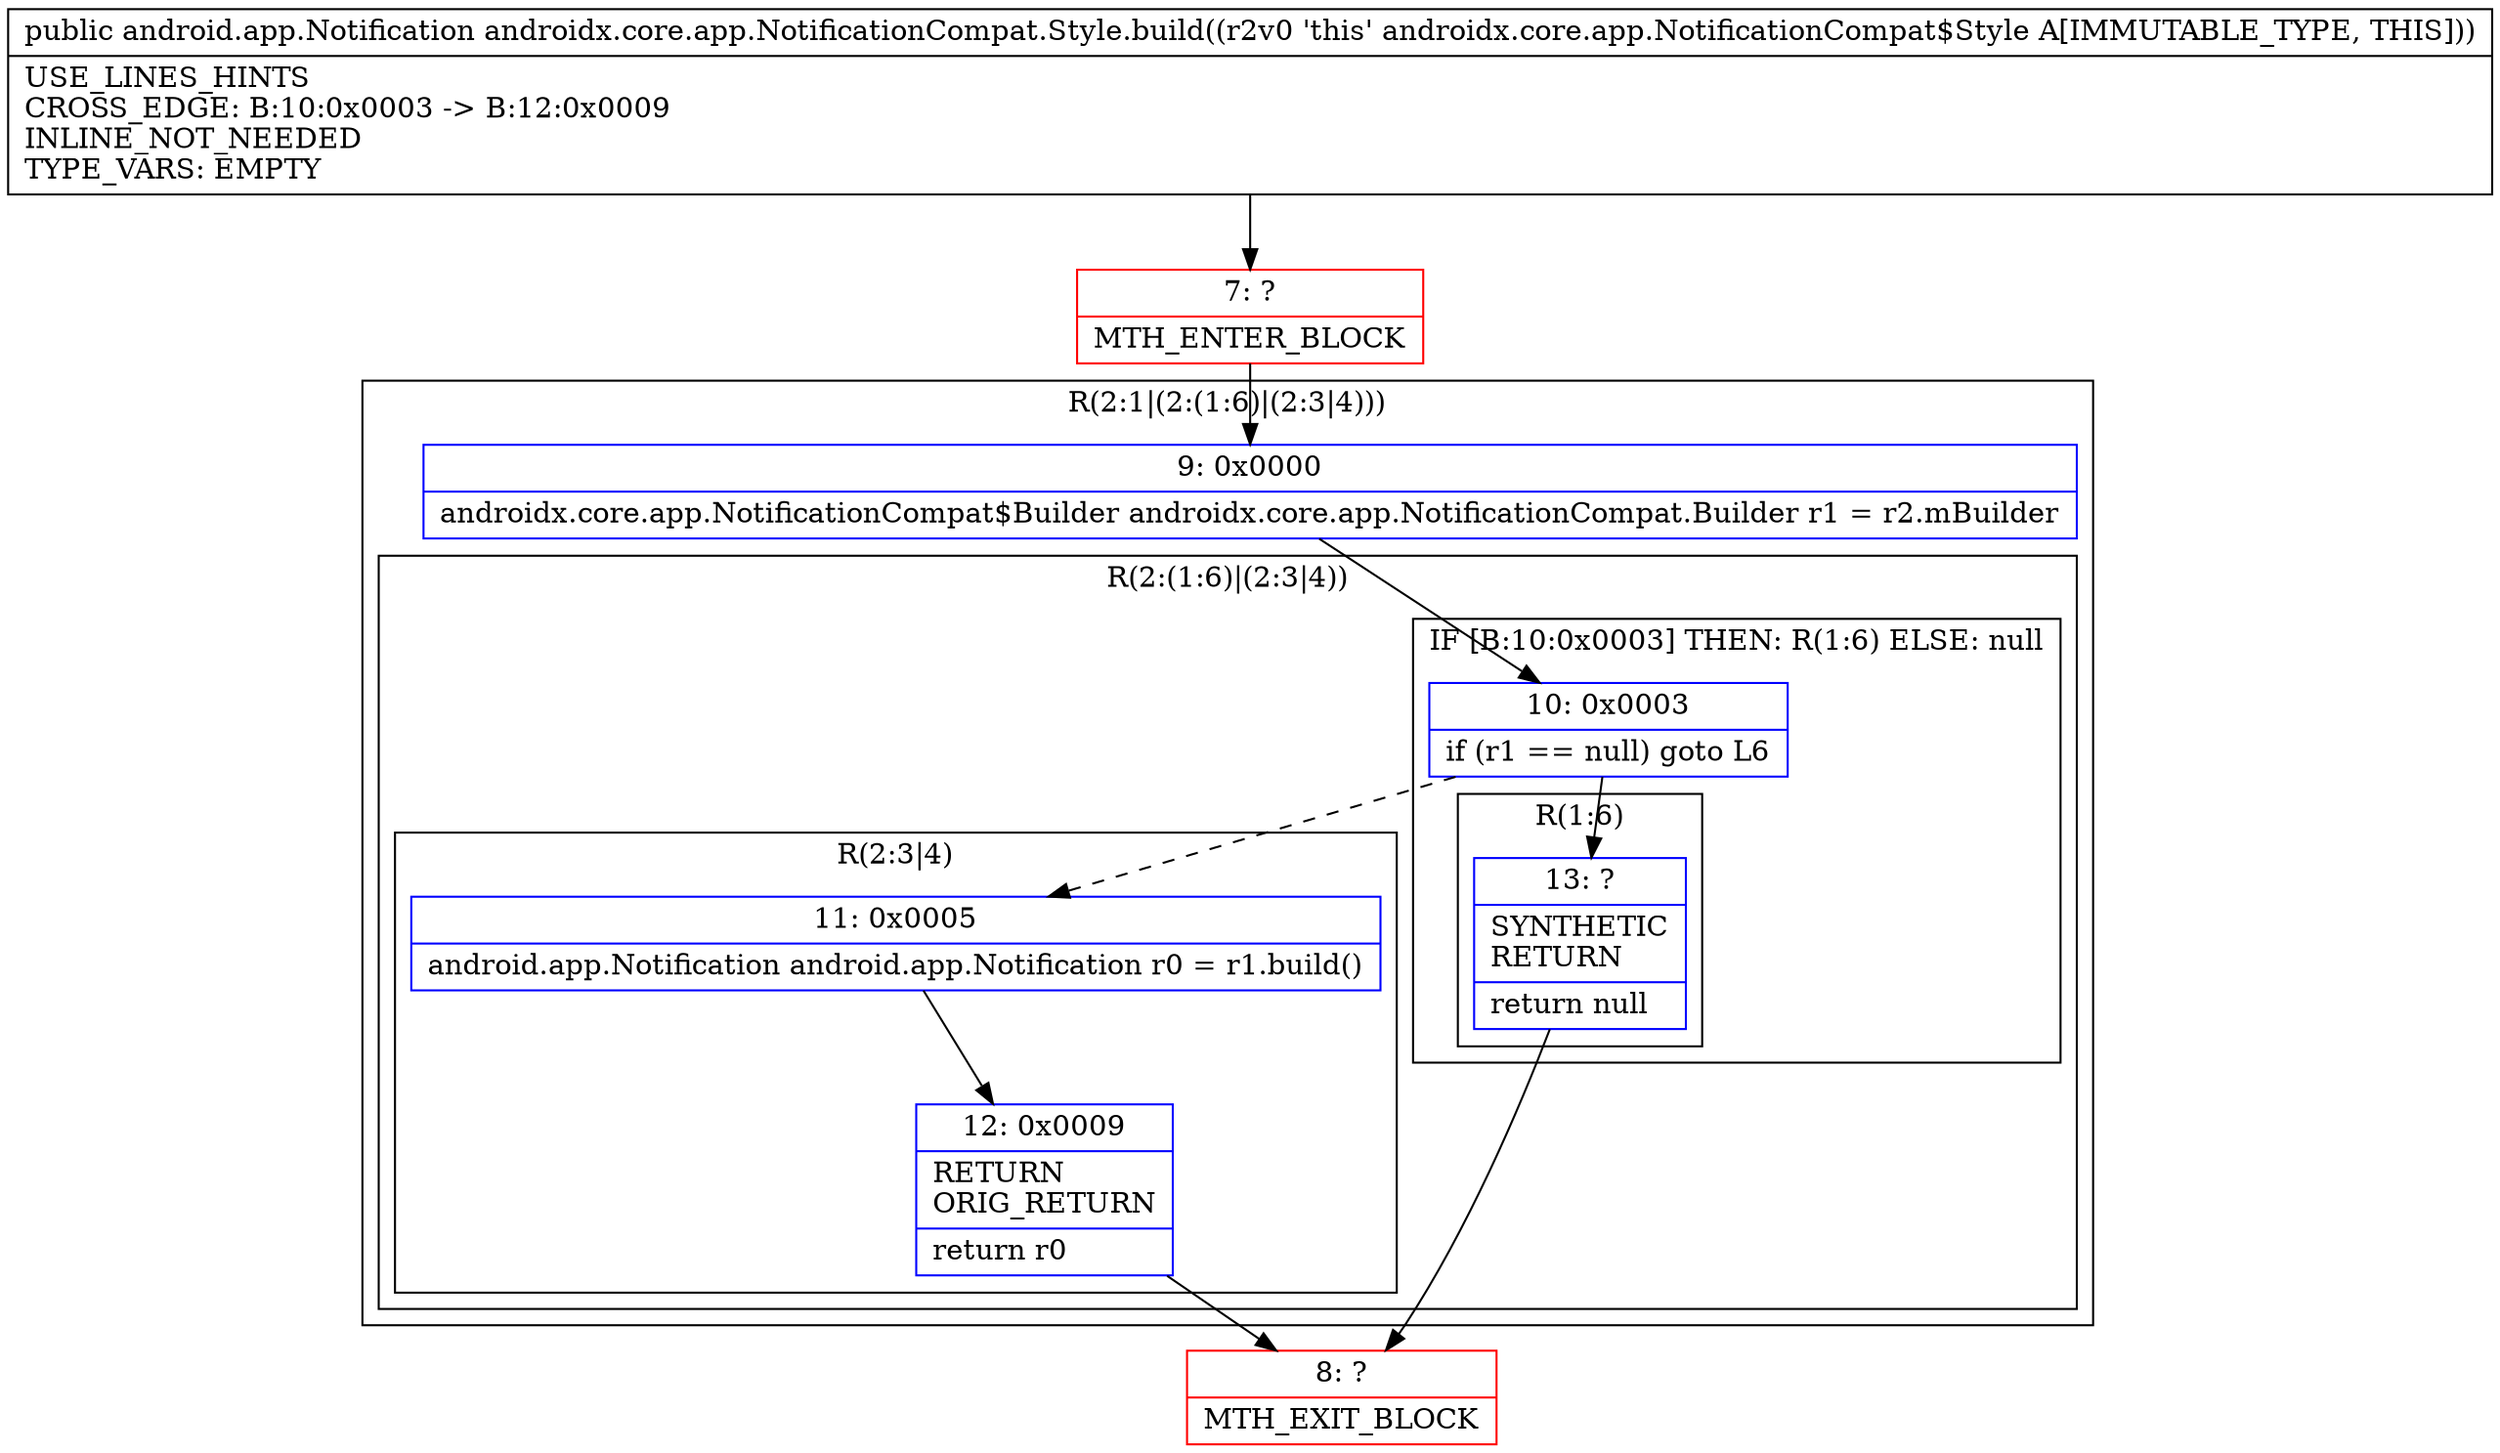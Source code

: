 digraph "CFG forandroidx.core.app.NotificationCompat.Style.build()Landroid\/app\/Notification;" {
subgraph cluster_Region_1420744386 {
label = "R(2:1|(2:(1:6)|(2:3|4)))";
node [shape=record,color=blue];
Node_9 [shape=record,label="{9\:\ 0x0000|androidx.core.app.NotificationCompat$Builder androidx.core.app.NotificationCompat.Builder r1 = r2.mBuilder\l}"];
subgraph cluster_Region_26344845 {
label = "R(2:(1:6)|(2:3|4))";
node [shape=record,color=blue];
subgraph cluster_IfRegion_712705804 {
label = "IF [B:10:0x0003] THEN: R(1:6) ELSE: null";
node [shape=record,color=blue];
Node_10 [shape=record,label="{10\:\ 0x0003|if (r1 == null) goto L6\l}"];
subgraph cluster_Region_1762029042 {
label = "R(1:6)";
node [shape=record,color=blue];
Node_13 [shape=record,label="{13\:\ ?|SYNTHETIC\lRETURN\l|return null\l}"];
}
}
subgraph cluster_Region_990530342 {
label = "R(2:3|4)";
node [shape=record,color=blue];
Node_11 [shape=record,label="{11\:\ 0x0005|android.app.Notification android.app.Notification r0 = r1.build()\l}"];
Node_12 [shape=record,label="{12\:\ 0x0009|RETURN\lORIG_RETURN\l|return r0\l}"];
}
}
}
Node_7 [shape=record,color=red,label="{7\:\ ?|MTH_ENTER_BLOCK\l}"];
Node_8 [shape=record,color=red,label="{8\:\ ?|MTH_EXIT_BLOCK\l}"];
MethodNode[shape=record,label="{public android.app.Notification androidx.core.app.NotificationCompat.Style.build((r2v0 'this' androidx.core.app.NotificationCompat$Style A[IMMUTABLE_TYPE, THIS]))  | USE_LINES_HINTS\lCROSS_EDGE: B:10:0x0003 \-\> B:12:0x0009\lINLINE_NOT_NEEDED\lTYPE_VARS: EMPTY\l}"];
MethodNode -> Node_7;Node_9 -> Node_10;
Node_10 -> Node_11[style=dashed];
Node_10 -> Node_13;
Node_13 -> Node_8;
Node_11 -> Node_12;
Node_12 -> Node_8;
Node_7 -> Node_9;
}


